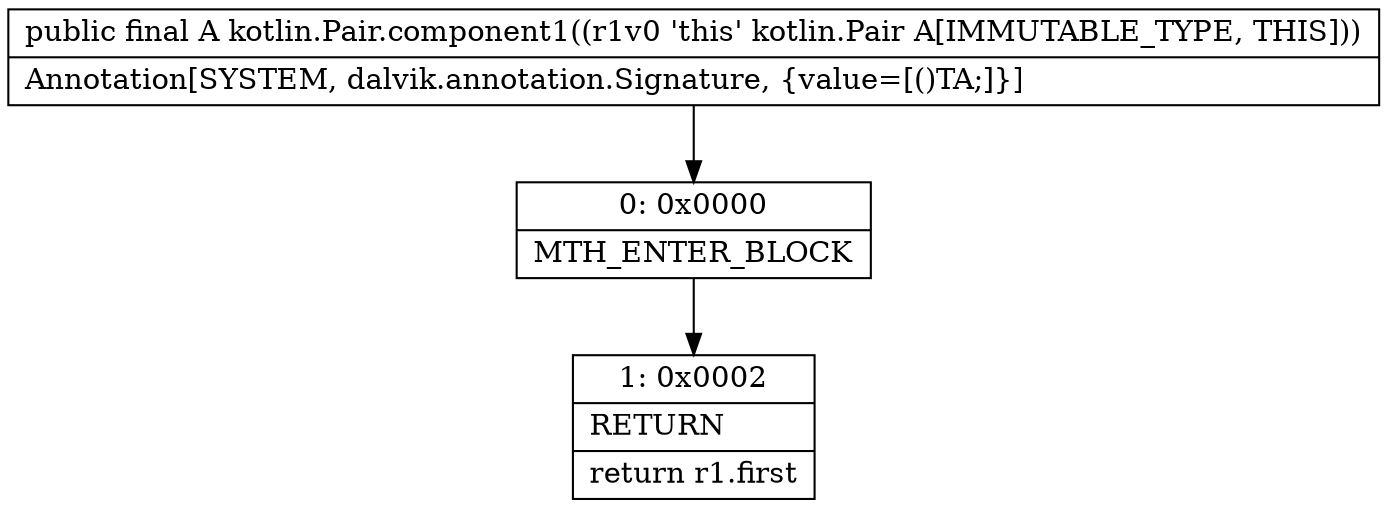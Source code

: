 digraph "CFG forkotlin.Pair.component1()Ljava\/lang\/Object;" {
Node_0 [shape=record,label="{0\:\ 0x0000|MTH_ENTER_BLOCK\l}"];
Node_1 [shape=record,label="{1\:\ 0x0002|RETURN\l|return r1.first\l}"];
MethodNode[shape=record,label="{public final A kotlin.Pair.component1((r1v0 'this' kotlin.Pair A[IMMUTABLE_TYPE, THIS]))  | Annotation[SYSTEM, dalvik.annotation.Signature, \{value=[()TA;]\}]\l}"];
MethodNode -> Node_0;
Node_0 -> Node_1;
}

